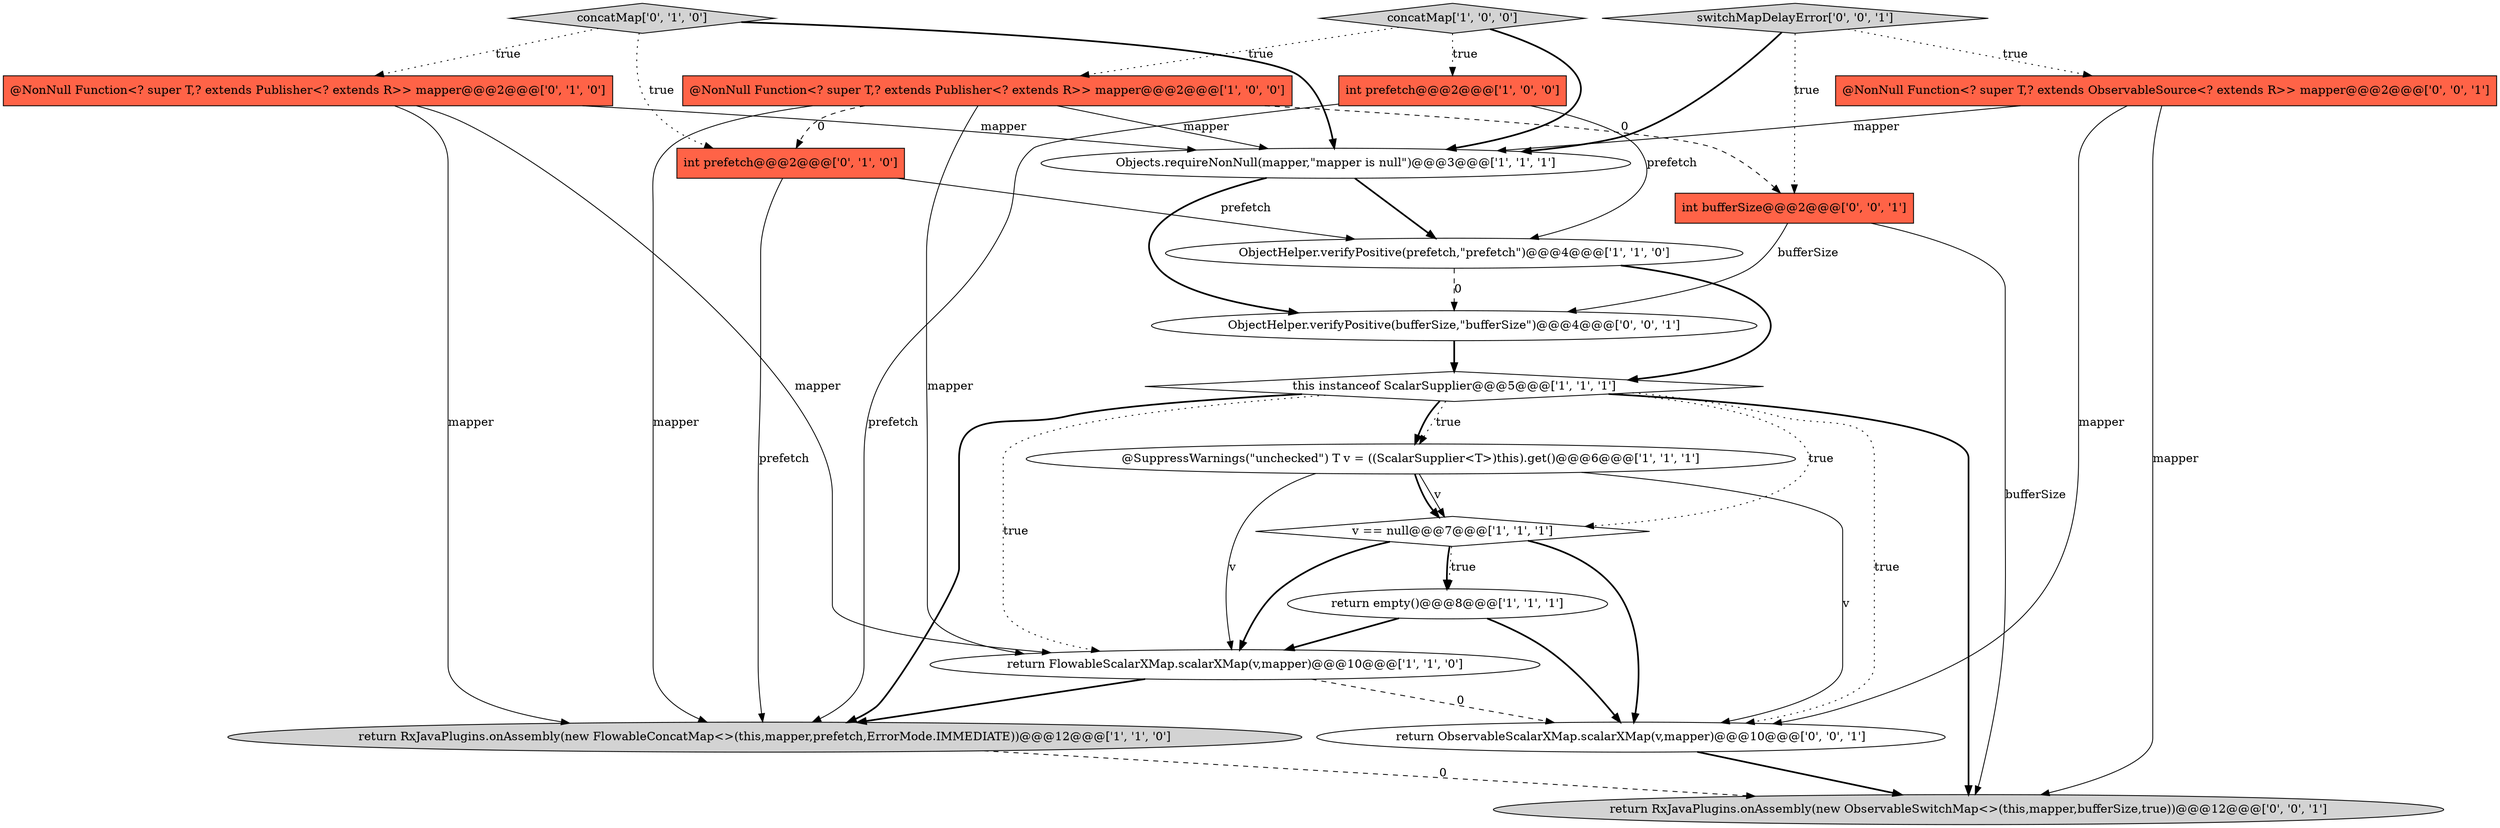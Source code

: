 digraph {
7 [style = filled, label = "int prefetch@@@2@@@['1', '0', '0']", fillcolor = tomato, shape = box image = "AAA0AAABBB1BBB"];
10 [style = filled, label = "@NonNull Function<? super T,? extends Publisher<? extends R>> mapper@@@2@@@['1', '0', '0']", fillcolor = tomato, shape = box image = "AAA1AAABBB1BBB"];
0 [style = filled, label = "return empty()@@@8@@@['1', '1', '1']", fillcolor = white, shape = ellipse image = "AAA0AAABBB1BBB"];
2 [style = filled, label = "@SuppressWarnings(\"unchecked\") T v = ((ScalarSupplier<T>)this).get()@@@6@@@['1', '1', '1']", fillcolor = white, shape = ellipse image = "AAA0AAABBB1BBB"];
1 [style = filled, label = "Objects.requireNonNull(mapper,\"mapper is null\")@@@3@@@['1', '1', '1']", fillcolor = white, shape = ellipse image = "AAA0AAABBB1BBB"];
16 [style = filled, label = "return RxJavaPlugins.onAssembly(new ObservableSwitchMap<>(this,mapper,bufferSize,true))@@@12@@@['0', '0', '1']", fillcolor = lightgray, shape = ellipse image = "AAA0AAABBB3BBB"];
8 [style = filled, label = "concatMap['1', '0', '0']", fillcolor = lightgray, shape = diamond image = "AAA0AAABBB1BBB"];
15 [style = filled, label = "return ObservableScalarXMap.scalarXMap(v,mapper)@@@10@@@['0', '0', '1']", fillcolor = white, shape = ellipse image = "AAA0AAABBB3BBB"];
5 [style = filled, label = "v == null@@@7@@@['1', '1', '1']", fillcolor = white, shape = diamond image = "AAA0AAABBB1BBB"];
11 [style = filled, label = "concatMap['0', '1', '0']", fillcolor = lightgray, shape = diamond image = "AAA0AAABBB2BBB"];
9 [style = filled, label = "ObjectHelper.verifyPositive(prefetch,\"prefetch\")@@@4@@@['1', '1', '0']", fillcolor = white, shape = ellipse image = "AAA0AAABBB1BBB"];
17 [style = filled, label = "@NonNull Function<? super T,? extends ObservableSource<? extends R>> mapper@@@2@@@['0', '0', '1']", fillcolor = tomato, shape = box image = "AAA0AAABBB3BBB"];
4 [style = filled, label = "return FlowableScalarXMap.scalarXMap(v,mapper)@@@10@@@['1', '1', '0']", fillcolor = white, shape = ellipse image = "AAA0AAABBB1BBB"];
18 [style = filled, label = "int bufferSize@@@2@@@['0', '0', '1']", fillcolor = tomato, shape = box image = "AAA0AAABBB3BBB"];
12 [style = filled, label = "@NonNull Function<? super T,? extends Publisher<? extends R>> mapper@@@2@@@['0', '1', '0']", fillcolor = tomato, shape = box image = "AAA0AAABBB2BBB"];
6 [style = filled, label = "return RxJavaPlugins.onAssembly(new FlowableConcatMap<>(this,mapper,prefetch,ErrorMode.IMMEDIATE))@@@12@@@['1', '1', '0']", fillcolor = lightgray, shape = ellipse image = "AAA0AAABBB1BBB"];
3 [style = filled, label = "this instanceof ScalarSupplier@@@5@@@['1', '1', '1']", fillcolor = white, shape = diamond image = "AAA0AAABBB1BBB"];
19 [style = filled, label = "switchMapDelayError['0', '0', '1']", fillcolor = lightgray, shape = diamond image = "AAA0AAABBB3BBB"];
13 [style = filled, label = "int prefetch@@@2@@@['0', '1', '0']", fillcolor = tomato, shape = box image = "AAA1AAABBB2BBB"];
14 [style = filled, label = "ObjectHelper.verifyPositive(bufferSize,\"bufferSize\")@@@4@@@['0', '0', '1']", fillcolor = white, shape = ellipse image = "AAA0AAABBB3BBB"];
14->3 [style = bold, label=""];
17->16 [style = solid, label="mapper"];
12->1 [style = solid, label="mapper"];
18->16 [style = solid, label="bufferSize"];
2->15 [style = solid, label="v"];
13->6 [style = solid, label="prefetch"];
4->6 [style = bold, label=""];
11->1 [style = bold, label=""];
19->17 [style = dotted, label="true"];
11->12 [style = dotted, label="true"];
7->9 [style = solid, label="prefetch"];
19->18 [style = dotted, label="true"];
17->15 [style = solid, label="mapper"];
5->15 [style = bold, label=""];
3->6 [style = bold, label=""];
3->4 [style = dotted, label="true"];
8->7 [style = dotted, label="true"];
5->0 [style = dotted, label="true"];
11->13 [style = dotted, label="true"];
10->13 [style = dashed, label="0"];
3->16 [style = bold, label=""];
8->10 [style = dotted, label="true"];
15->16 [style = bold, label=""];
0->15 [style = bold, label=""];
1->9 [style = bold, label=""];
10->6 [style = solid, label="mapper"];
8->1 [style = bold, label=""];
17->1 [style = solid, label="mapper"];
19->1 [style = bold, label=""];
6->16 [style = dashed, label="0"];
3->5 [style = dotted, label="true"];
12->4 [style = solid, label="mapper"];
9->14 [style = dashed, label="0"];
3->2 [style = bold, label=""];
5->0 [style = bold, label=""];
0->4 [style = bold, label=""];
4->15 [style = dashed, label="0"];
2->4 [style = solid, label="v"];
3->15 [style = dotted, label="true"];
5->4 [style = bold, label=""];
9->3 [style = bold, label=""];
1->14 [style = bold, label=""];
18->14 [style = solid, label="bufferSize"];
7->6 [style = solid, label="prefetch"];
12->6 [style = solid, label="mapper"];
2->5 [style = solid, label="v"];
10->18 [style = dashed, label="0"];
13->9 [style = solid, label="prefetch"];
3->2 [style = dotted, label="true"];
2->5 [style = bold, label=""];
10->4 [style = solid, label="mapper"];
10->1 [style = solid, label="mapper"];
}
